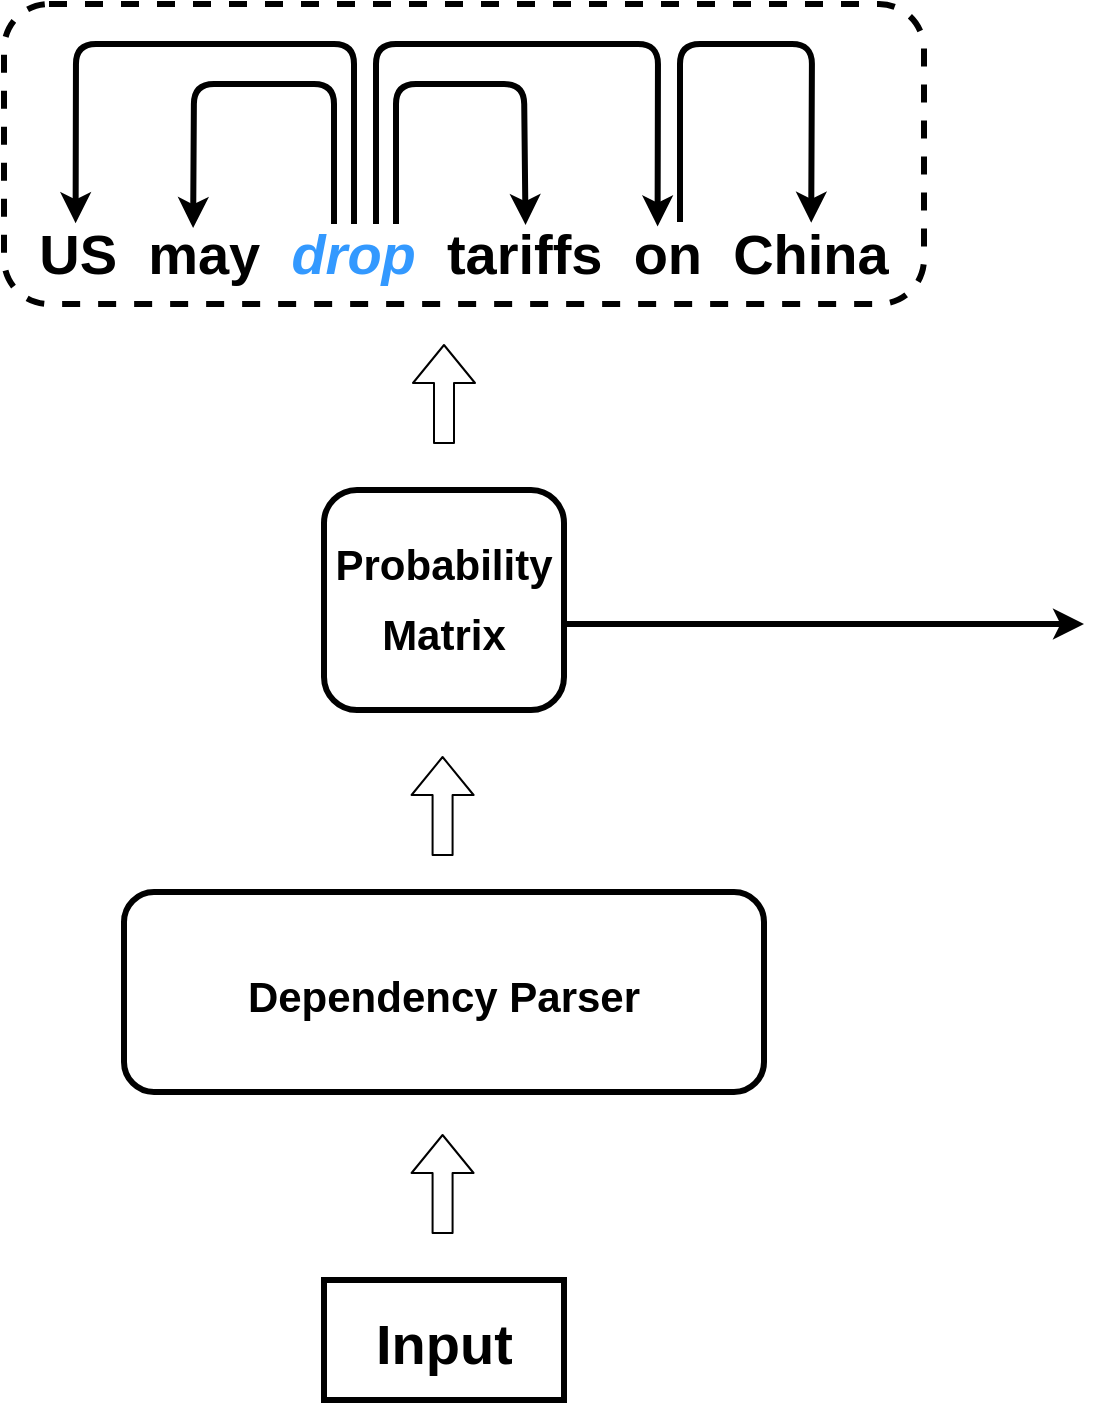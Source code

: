 <mxfile version="20.8.20" type="github">
  <diagram id="NiAK85DJf5zLJbzDnwLv" name="第 1 页">
    <mxGraphModel dx="2577" dy="1991" grid="1" gridSize="10" guides="1" tooltips="1" connect="1" arrows="1" fold="1" page="1" pageScale="1" pageWidth="827" pageHeight="1169" math="0" shadow="0">
      <root>
        <mxCell id="0" />
        <mxCell id="1" parent="0" />
        <mxCell id="IjzishjyidC8sh-iXdDE-1" value="" style="rounded=1;whiteSpace=wrap;html=1;dashed=1;strokeWidth=3;" vertex="1" parent="1">
          <mxGeometry x="-780" y="-1160" width="460" height="150" as="geometry" />
        </mxCell>
        <mxCell id="IjzishjyidC8sh-iXdDE-2" value="&lt;b style=&quot;font-size: 28px;&quot;&gt;US&amp;nbsp; may&amp;nbsp; &lt;i&gt;&lt;font style=&quot;font-size: 28px;&quot; color=&quot;#3399ff&quot;&gt;drop&lt;/font&gt;&lt;/i&gt;&amp;nbsp; tariffs&amp;nbsp; on&amp;nbsp; China&lt;/b&gt;" style="text;html=1;strokeColor=none;fillColor=none;align=center;verticalAlign=middle;whiteSpace=wrap;rounded=0;fontSize=29;" vertex="1" parent="1">
          <mxGeometry x="-770" y="-1050" width="440" height="30" as="geometry" />
        </mxCell>
        <mxCell id="IjzishjyidC8sh-iXdDE-6" value="" style="endArrow=classic;html=1;rounded=1;fontSize=29;entryX=0.07;entryY=-0.013;entryDx=0;entryDy=0;entryPerimeter=0;strokeWidth=3;" edge="1" parent="1">
          <mxGeometry width="50" height="50" relative="1" as="geometry">
            <mxPoint x="-605" y="-1050" as="sourcePoint" />
            <mxPoint x="-744.2" y="-1050.39" as="targetPoint" />
            <Array as="points">
              <mxPoint x="-605" y="-1140" />
              <mxPoint x="-744" y="-1140" />
            </Array>
          </mxGeometry>
        </mxCell>
        <mxCell id="IjzishjyidC8sh-iXdDE-7" value="" style="endArrow=classic;html=1;rounded=1;fontSize=29;entryX=0.199;entryY=0.067;entryDx=0;entryDy=0;entryPerimeter=0;strokeWidth=3;" edge="1" parent="1">
          <mxGeometry width="50" height="50" relative="1" as="geometry">
            <mxPoint x="-615" y="-1050" as="sourcePoint" />
            <mxPoint x="-685.44" y="-1047.99" as="targetPoint" />
            <Array as="points">
              <mxPoint x="-615" y="-1120" />
              <mxPoint x="-685" y="-1120" />
            </Array>
          </mxGeometry>
        </mxCell>
        <mxCell id="IjzishjyidC8sh-iXdDE-8" value="" style="endArrow=classic;html=1;rounded=1;fontSize=29;entryX=0.72;entryY=0.04;entryDx=0;entryDy=0;entryPerimeter=0;strokeWidth=3;" edge="1" parent="1" target="IjzishjyidC8sh-iXdDE-2">
          <mxGeometry width="50" height="50" relative="1" as="geometry">
            <mxPoint x="-594" y="-1050" as="sourcePoint" />
            <mxPoint x="-460" y="-1050" as="targetPoint" />
            <Array as="points">
              <mxPoint x="-594" y="-1140" />
              <mxPoint x="-453" y="-1140" />
            </Array>
          </mxGeometry>
        </mxCell>
        <mxCell id="IjzishjyidC8sh-iXdDE-9" value="" style="endArrow=classic;html=1;rounded=1;fontSize=29;entryX=0.579;entryY=0.016;entryDx=0;entryDy=0;entryPerimeter=0;strokeWidth=3;" edge="1" parent="1">
          <mxGeometry width="50" height="50" relative="1" as="geometry">
            <mxPoint x="-584" y="-1050" as="sourcePoint" />
            <mxPoint x="-519.24" y="-1049.52" as="targetPoint" />
            <Array as="points">
              <mxPoint x="-584" y="-1120" />
              <mxPoint x="-520" y="-1120" />
            </Array>
          </mxGeometry>
        </mxCell>
        <mxCell id="IjzishjyidC8sh-iXdDE-10" value="" style="endArrow=classic;html=1;rounded=1;fontSize=29;entryX=0.89;entryY=-0.022;entryDx=0;entryDy=0;entryPerimeter=0;strokeWidth=3;" edge="1" parent="1">
          <mxGeometry width="50" height="50" relative="1" as="geometry">
            <mxPoint x="-442" y="-1051" as="sourcePoint" />
            <mxPoint x="-376.4" y="-1050.66" as="targetPoint" />
            <Array as="points">
              <mxPoint x="-442" y="-1140" />
              <mxPoint x="-376" y="-1140" />
            </Array>
          </mxGeometry>
        </mxCell>
        <mxCell id="IjzishjyidC8sh-iXdDE-11" value="" style="shape=flexArrow;endArrow=classic;html=1;rounded=1;fontSize=29;fontColor=#3399FF;" edge="1" parent="1">
          <mxGeometry width="50" height="50" relative="1" as="geometry">
            <mxPoint x="-560" y="-940" as="sourcePoint" />
            <mxPoint x="-560" y="-990" as="targetPoint" />
          </mxGeometry>
        </mxCell>
        <mxCell id="IjzishjyidC8sh-iXdDE-13" value="" style="rounded=1;whiteSpace=wrap;html=1;fontSize=29;fontColor=#3399FF;strokeWidth=3;" vertex="1" parent="1">
          <mxGeometry x="-620" y="-917" width="120" height="110" as="geometry" />
        </mxCell>
        <mxCell id="IjzishjyidC8sh-iXdDE-14" value="&lt;font size=&quot;1&quot; style=&quot;&quot; color=&quot;#000000&quot;&gt;&lt;b style=&quot;font-size: 21px;&quot;&gt;Probability Matrix&lt;/b&gt;&lt;/font&gt;" style="text;strokeColor=none;fillColor=none;align=center;verticalAlign=middle;spacingLeft=4;spacingRight=4;overflow=hidden;points=[[0,0.5],[1,0.5]];portConstraint=eastwest;rotatable=0;whiteSpace=wrap;html=1;fontSize=29;fontColor=#3399FF;strokeWidth=4;" vertex="1" parent="1">
          <mxGeometry x="-620" y="-911" width="120" height="92" as="geometry" />
        </mxCell>
        <mxCell id="IjzishjyidC8sh-iXdDE-16" value="" style="rounded=1;whiteSpace=wrap;html=1;fontSize=28;fontColor=#000000;strokeWidth=3;" vertex="1" parent="1">
          <mxGeometry x="-720" y="-716" width="320" height="100" as="geometry" />
        </mxCell>
        <mxCell id="IjzishjyidC8sh-iXdDE-18" value="" style="shape=flexArrow;endArrow=classic;html=1;rounded=1;fontSize=29;fontColor=#3399FF;" edge="1" parent="1">
          <mxGeometry width="50" height="50" relative="1" as="geometry">
            <mxPoint x="-560.71" y="-734" as="sourcePoint" />
            <mxPoint x="-560.71" y="-784" as="targetPoint" />
          </mxGeometry>
        </mxCell>
        <mxCell id="IjzishjyidC8sh-iXdDE-19" value="" style="shape=flexArrow;endArrow=classic;html=1;rounded=1;fontSize=29;fontColor=#3399FF;" edge="1" parent="1">
          <mxGeometry width="50" height="50" relative="1" as="geometry">
            <mxPoint x="-560.71" y="-545" as="sourcePoint" />
            <mxPoint x="-560.71" y="-595" as="targetPoint" />
          </mxGeometry>
        </mxCell>
        <mxCell id="IjzishjyidC8sh-iXdDE-21" value="" style="rounded=0;whiteSpace=wrap;html=1;fontSize=28;fontColor=#000000;strokeWidth=3;" vertex="1" parent="1">
          <mxGeometry x="-620" y="-522" width="120" height="60" as="geometry" />
        </mxCell>
        <mxCell id="IjzishjyidC8sh-iXdDE-22" value="&lt;font size=&quot;1&quot; style=&quot;&quot; color=&quot;#000000&quot;&gt;&lt;b style=&quot;font-size: 21px;&quot;&gt;Dependency Parser&lt;/b&gt;&lt;/font&gt;" style="text;strokeColor=none;fillColor=none;align=center;verticalAlign=middle;spacingLeft=4;spacingRight=4;overflow=hidden;points=[[0,0.5],[1,0.5]];portConstraint=eastwest;rotatable=0;whiteSpace=wrap;html=1;fontSize=29;fontColor=#3399FF;" vertex="1" parent="1">
          <mxGeometry x="-670" y="-716" width="220" height="100" as="geometry" />
        </mxCell>
        <mxCell id="IjzishjyidC8sh-iXdDE-23" value="&lt;b&gt;Input&lt;/b&gt;" style="text;strokeColor=none;fillColor=none;align=left;verticalAlign=middle;spacingLeft=4;spacingRight=4;overflow=hidden;points=[[0,0.5],[1,0.5]];portConstraint=eastwest;rotatable=0;whiteSpace=wrap;html=1;fontSize=28;fontColor=#000000;" vertex="1" parent="1">
          <mxGeometry x="-600" y="-513" width="90" height="45" as="geometry" />
        </mxCell>
        <mxCell id="IjzishjyidC8sh-iXdDE-25" value="" style="endArrow=classic;html=1;rounded=1;fontSize=28;fontColor=#000000;strokeWidth=3;" edge="1" parent="1">
          <mxGeometry width="50" height="50" relative="1" as="geometry">
            <mxPoint x="-500" y="-850" as="sourcePoint" />
            <mxPoint x="-240" y="-850" as="targetPoint" />
          </mxGeometry>
        </mxCell>
      </root>
    </mxGraphModel>
  </diagram>
</mxfile>
